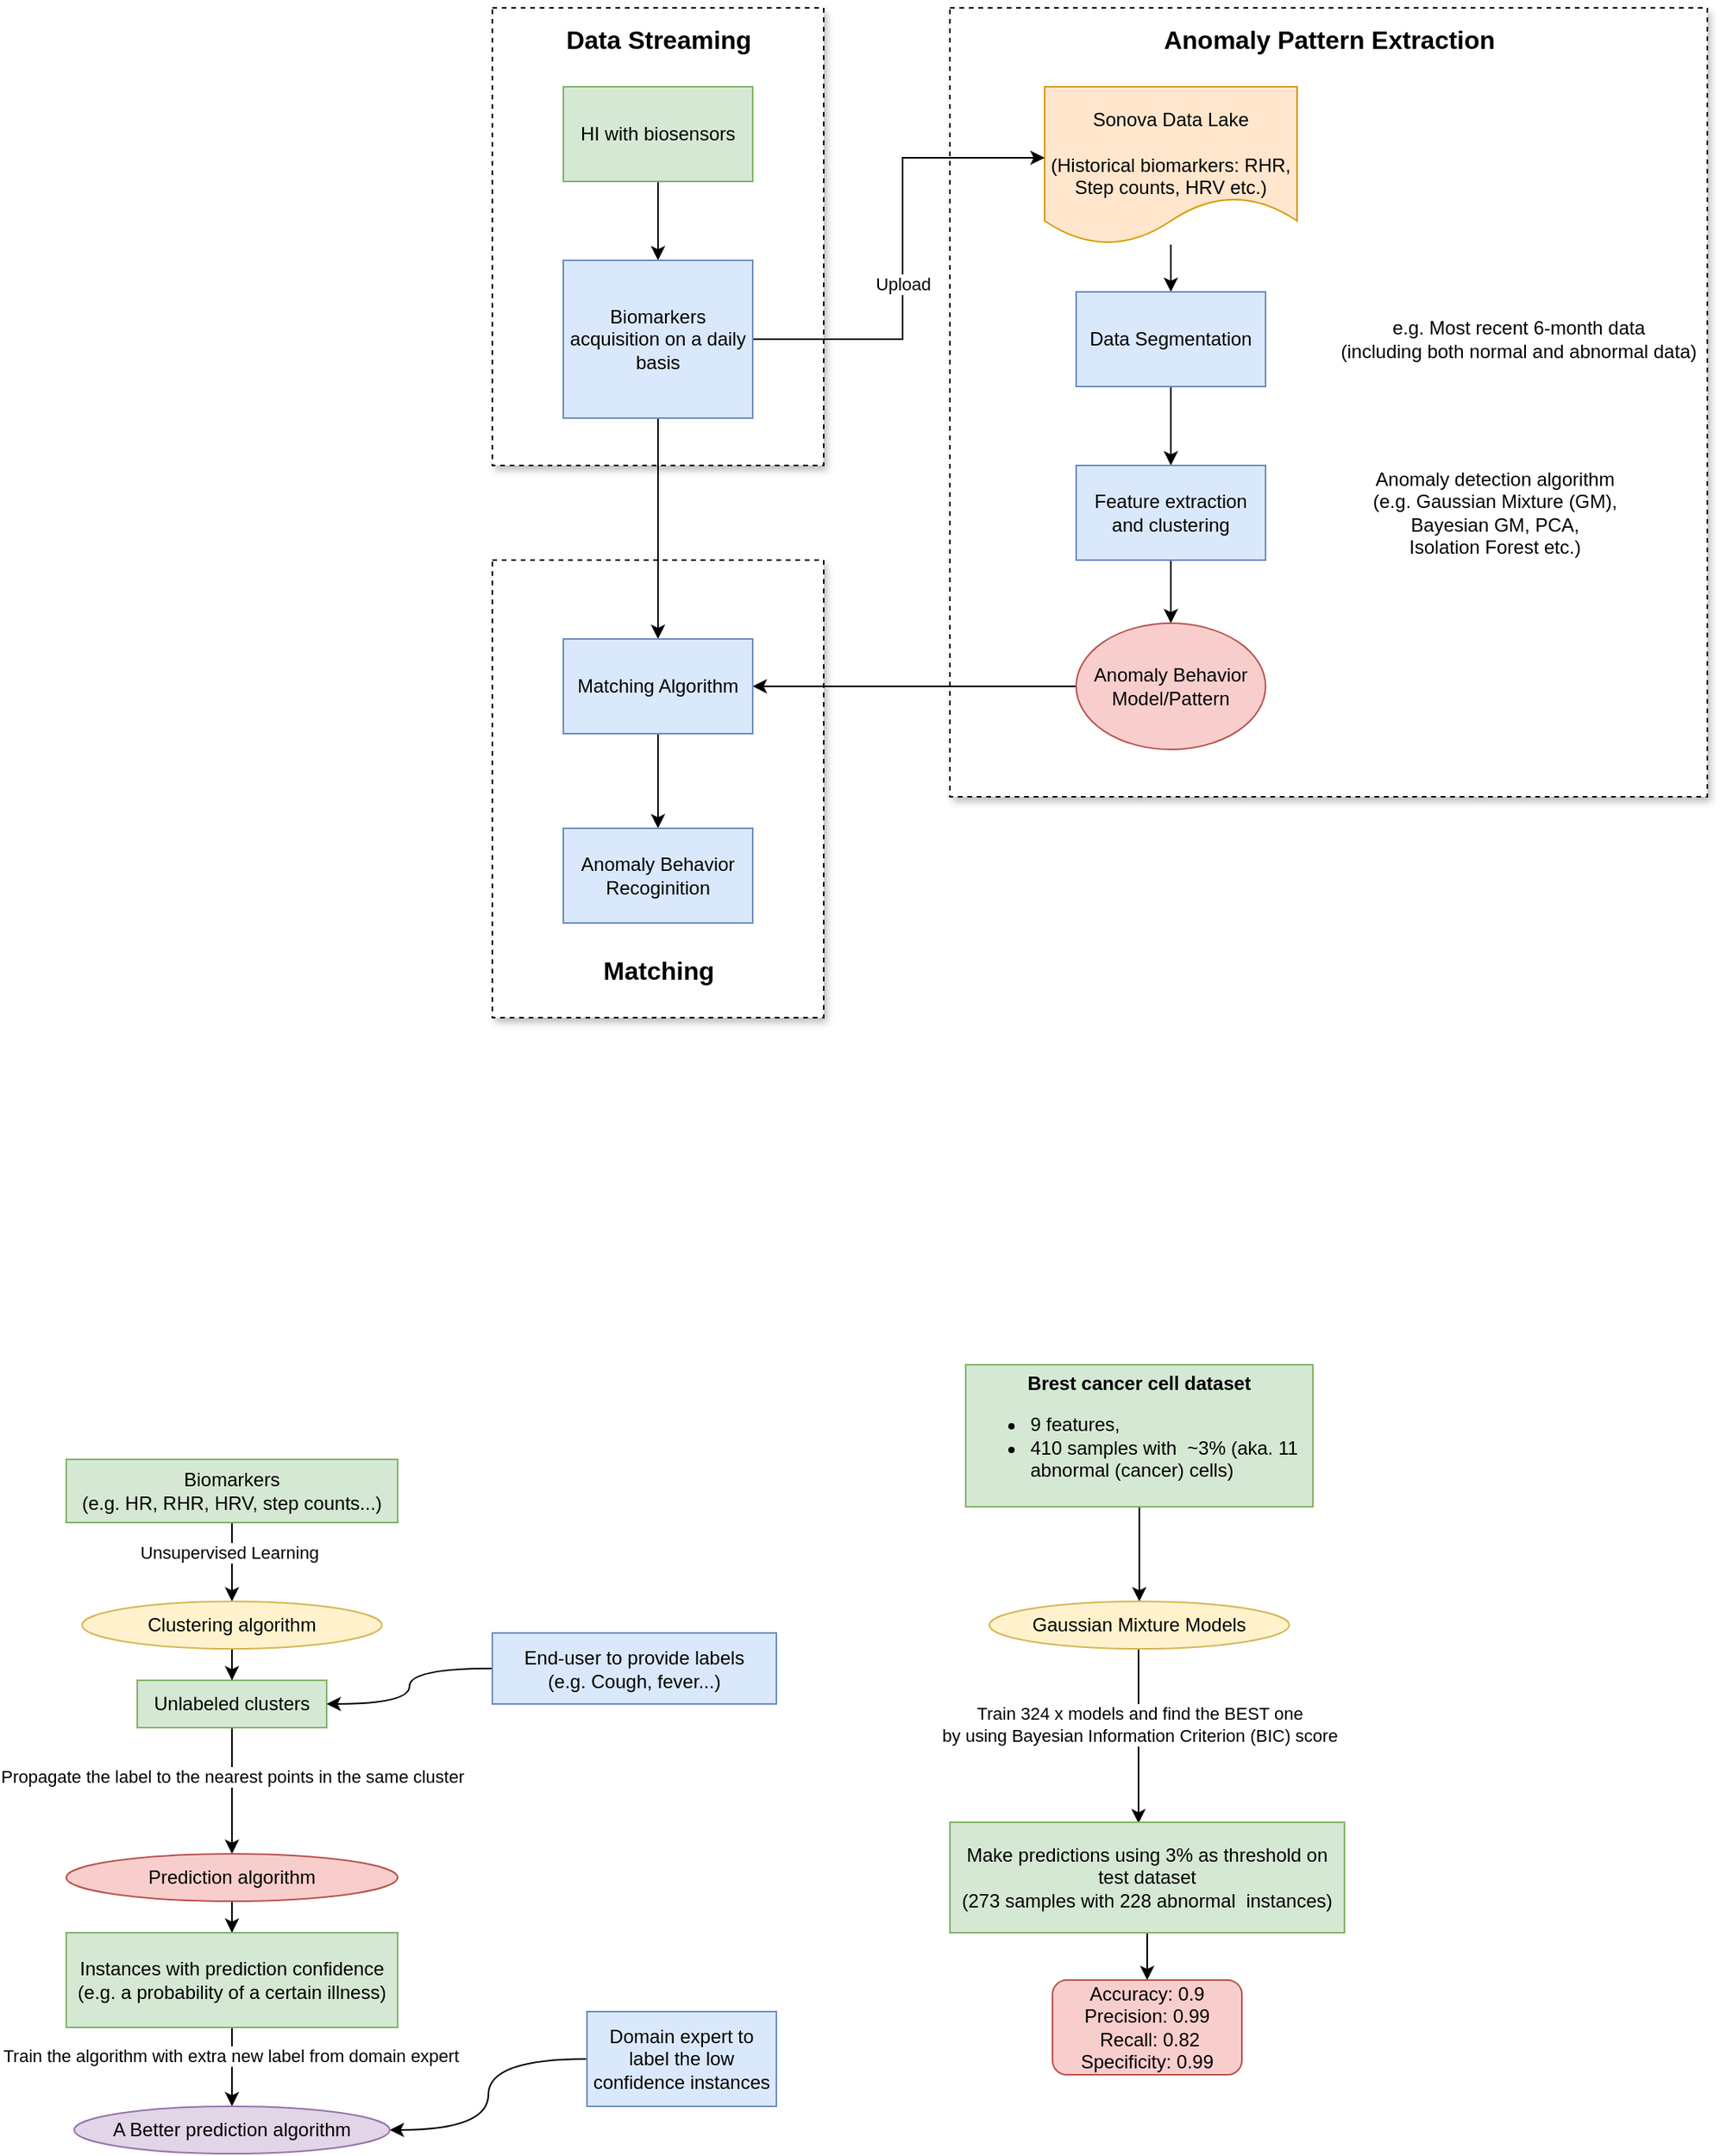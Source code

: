 <mxfile version="14.6.6" type="github">
  <diagram id="5DPVJdUh3_sVZ_NWn-OQ" name="Page-1">
    <mxGraphModel dx="2081" dy="486" grid="1" gridSize="10" guides="1" tooltips="1" connect="1" arrows="1" fold="1" page="1" pageScale="1" pageWidth="1100" pageHeight="850" math="0" shadow="0">
      <root>
        <mxCell id="0" />
        <mxCell id="1" parent="0" />
        <mxCell id="WR26YYRXFiIJzQrf1X1c-30" value="" style="rounded=0;whiteSpace=wrap;html=1;align=center;shadow=1;dashed=1;" parent="1" vertex="1">
          <mxGeometry x="300" y="400" width="210" height="290" as="geometry" />
        </mxCell>
        <mxCell id="WR26YYRXFiIJzQrf1X1c-28" value="" style="rounded=0;whiteSpace=wrap;html=1;align=center;dashed=1;glass=0;sketch=0;shadow=1;" parent="1" vertex="1">
          <mxGeometry x="590" y="50" width="480" height="500" as="geometry" />
        </mxCell>
        <mxCell id="WR26YYRXFiIJzQrf1X1c-27" value="" style="rounded=0;whiteSpace=wrap;html=1;align=center;shadow=1;dashed=1;" parent="1" vertex="1">
          <mxGeometry x="300" y="50" width="210" height="290" as="geometry" />
        </mxCell>
        <mxCell id="WR26YYRXFiIJzQrf1X1c-4" value="" style="edgeStyle=orthogonalEdgeStyle;rounded=0;orthogonalLoop=1;jettySize=auto;html=1;" parent="1" source="WR26YYRXFiIJzQrf1X1c-1" target="WR26YYRXFiIJzQrf1X1c-3" edge="1">
          <mxGeometry relative="1" as="geometry" />
        </mxCell>
        <mxCell id="WR26YYRXFiIJzQrf1X1c-1" value="&lt;br&gt;Sonova Data Lake&lt;br&gt;&lt;br&gt;(Historical biomarkers: RHR, Step counts, HRV etc.)" style="shape=document;whiteSpace=wrap;html=1;boundedLbl=1;fillColor=#ffe6cc;strokeColor=#d79b00;" parent="1" vertex="1">
          <mxGeometry x="650" y="100" width="160" height="100" as="geometry" />
        </mxCell>
        <mxCell id="WR26YYRXFiIJzQrf1X1c-7" value="" style="edgeStyle=orthogonalEdgeStyle;rounded=0;orthogonalLoop=1;jettySize=auto;html=1;" parent="1" source="WR26YYRXFiIJzQrf1X1c-3" target="WR26YYRXFiIJzQrf1X1c-6" edge="1">
          <mxGeometry relative="1" as="geometry" />
        </mxCell>
        <mxCell id="WR26YYRXFiIJzQrf1X1c-3" value="Data Segmentation" style="whiteSpace=wrap;html=1;fillColor=#dae8fc;strokeColor=#6c8ebf;" parent="1" vertex="1">
          <mxGeometry x="670" y="230" width="120" height="60" as="geometry" />
        </mxCell>
        <mxCell id="WR26YYRXFiIJzQrf1X1c-5" value="e.g. Most recent 6-month data&lt;br&gt;(including both normal and abnormal data)" style="text;html=1;align=center;verticalAlign=middle;resizable=0;points=[];autosize=1;rounded=0;" parent="1" vertex="1">
          <mxGeometry x="830" y="245" width="240" height="30" as="geometry" />
        </mxCell>
        <mxCell id="WR26YYRXFiIJzQrf1X1c-9" value="" style="edgeStyle=orthogonalEdgeStyle;rounded=0;orthogonalLoop=1;jettySize=auto;html=1;" parent="1" source="WR26YYRXFiIJzQrf1X1c-6" target="WR26YYRXFiIJzQrf1X1c-8" edge="1">
          <mxGeometry relative="1" as="geometry" />
        </mxCell>
        <mxCell id="WR26YYRXFiIJzQrf1X1c-6" value="Feature extraction and clustering" style="whiteSpace=wrap;html=1;fillColor=#dae8fc;strokeColor=#6c8ebf;" parent="1" vertex="1">
          <mxGeometry x="670" y="340" width="120" height="60" as="geometry" />
        </mxCell>
        <mxCell id="WR26YYRXFiIJzQrf1X1c-19" style="edgeStyle=orthogonalEdgeStyle;rounded=0;orthogonalLoop=1;jettySize=auto;html=1;" parent="1" source="WR26YYRXFiIJzQrf1X1c-8" target="WR26YYRXFiIJzQrf1X1c-17" edge="1">
          <mxGeometry relative="1" as="geometry" />
        </mxCell>
        <mxCell id="WR26YYRXFiIJzQrf1X1c-8" value="Anomaly Behavior Model/Pattern" style="ellipse;whiteSpace=wrap;html=1;strokeColor=#b85450;fillColor=#f8cecc;" parent="1" vertex="1">
          <mxGeometry x="670" y="440" width="120" height="80" as="geometry" />
        </mxCell>
        <mxCell id="WR26YYRXFiIJzQrf1X1c-10" value="Anomaly detection algorithm &lt;br&gt;(e.g. Gaussian Mixture (GM),&lt;br&gt;Bayesian GM, PCA, &lt;br&gt;Isolation Forest etc.)" style="text;html=1;align=center;verticalAlign=middle;resizable=0;points=[];autosize=1;rounded=0;" parent="1" vertex="1">
          <mxGeometry x="850" y="340" width="170" height="60" as="geometry" />
        </mxCell>
        <mxCell id="WR26YYRXFiIJzQrf1X1c-11" value="&lt;font style=&quot;font-size: 16px&quot;&gt;&lt;b&gt;Anomaly Pattern Extraction&lt;/b&gt;&lt;/font&gt;" style="text;html=1;align=center;verticalAlign=middle;resizable=0;points=[];autosize=1;rounded=0;" parent="1" vertex="1">
          <mxGeometry x="715" y="60" width="230" height="20" as="geometry" />
        </mxCell>
        <mxCell id="WR26YYRXFiIJzQrf1X1c-12" value="&lt;span style=&quot;font-size: 16px&quot;&gt;&lt;b&gt;Data Streaming&lt;/b&gt;&lt;/span&gt;" style="text;html=1;align=center;verticalAlign=middle;resizable=0;points=[];autosize=1;rounded=0;" parent="1" vertex="1">
          <mxGeometry x="340" y="60" width="130" height="20" as="geometry" />
        </mxCell>
        <mxCell id="WR26YYRXFiIJzQrf1X1c-16" value="" style="edgeStyle=orthogonalEdgeStyle;rounded=0;orthogonalLoop=1;jettySize=auto;html=1;" parent="1" source="WR26YYRXFiIJzQrf1X1c-13" target="WR26YYRXFiIJzQrf1X1c-15" edge="1">
          <mxGeometry relative="1" as="geometry" />
        </mxCell>
        <mxCell id="WR26YYRXFiIJzQrf1X1c-13" value="HI with biosensors" style="whiteSpace=wrap;html=1;fillColor=#d5e8d4;strokeColor=#82b366;" parent="1" vertex="1">
          <mxGeometry x="345" y="100" width="120" height="60" as="geometry" />
        </mxCell>
        <mxCell id="WR26YYRXFiIJzQrf1X1c-18" value="" style="edgeStyle=orthogonalEdgeStyle;rounded=0;orthogonalLoop=1;jettySize=auto;html=1;" parent="1" source="WR26YYRXFiIJzQrf1X1c-15" target="WR26YYRXFiIJzQrf1X1c-17" edge="1">
          <mxGeometry relative="1" as="geometry" />
        </mxCell>
        <mxCell id="WR26YYRXFiIJzQrf1X1c-25" style="edgeStyle=orthogonalEdgeStyle;rounded=0;orthogonalLoop=1;jettySize=auto;html=1;" parent="1" source="WR26YYRXFiIJzQrf1X1c-15" target="WR26YYRXFiIJzQrf1X1c-1" edge="1">
          <mxGeometry relative="1" as="geometry">
            <Array as="points">
              <mxPoint x="560" y="260" />
              <mxPoint x="560" y="145" />
            </Array>
          </mxGeometry>
        </mxCell>
        <mxCell id="WR26YYRXFiIJzQrf1X1c-32" value="Upload" style="edgeLabel;html=1;align=center;verticalAlign=middle;resizable=0;points=[];" parent="WR26YYRXFiIJzQrf1X1c-25" vertex="1" connectable="0">
          <mxGeometry x="-0.131" relative="1" as="geometry">
            <mxPoint as="offset" />
          </mxGeometry>
        </mxCell>
        <mxCell id="WR26YYRXFiIJzQrf1X1c-15" value="Biomarkers acquisition on a daily basis" style="whiteSpace=wrap;html=1;strokeColor=#6c8ebf;fillColor=#dae8fc;" parent="1" vertex="1">
          <mxGeometry x="345" y="210" width="120" height="100" as="geometry" />
        </mxCell>
        <mxCell id="WR26YYRXFiIJzQrf1X1c-23" value="" style="edgeStyle=orthogonalEdgeStyle;rounded=0;orthogonalLoop=1;jettySize=auto;html=1;" parent="1" source="WR26YYRXFiIJzQrf1X1c-17" target="WR26YYRXFiIJzQrf1X1c-22" edge="1">
          <mxGeometry relative="1" as="geometry" />
        </mxCell>
        <mxCell id="WR26YYRXFiIJzQrf1X1c-17" value="Matching Algorithm" style="whiteSpace=wrap;html=1;strokeColor=#6c8ebf;fillColor=#dae8fc;" parent="1" vertex="1">
          <mxGeometry x="345" y="450" width="120" height="60" as="geometry" />
        </mxCell>
        <mxCell id="WR26YYRXFiIJzQrf1X1c-22" value="Anomaly Behavior Recoginition" style="whiteSpace=wrap;html=1;strokeColor=#6c8ebf;fillColor=#dae8fc;" parent="1" vertex="1">
          <mxGeometry x="345" y="570" width="120" height="60" as="geometry" />
        </mxCell>
        <mxCell id="WR26YYRXFiIJzQrf1X1c-31" value="&lt;span style=&quot;font-size: 16px&quot;&gt;&lt;b&gt;Matching&lt;/b&gt;&lt;/span&gt;" style="text;html=1;align=center;verticalAlign=middle;resizable=0;points=[];autosize=1;rounded=0;" parent="1" vertex="1">
          <mxGeometry x="360" y="650" width="90" height="20" as="geometry" />
        </mxCell>
        <mxCell id="jwSLG1vEvJAq57-mXZ3U-5" value="" style="edgeStyle=orthogonalEdgeStyle;rounded=0;orthogonalLoop=1;jettySize=auto;html=1;" edge="1" parent="1" source="jwSLG1vEvJAq57-mXZ3U-1" target="jwSLG1vEvJAq57-mXZ3U-4">
          <mxGeometry relative="1" as="geometry" />
        </mxCell>
        <mxCell id="jwSLG1vEvJAq57-mXZ3U-18" value="Unsupervised Learning" style="edgeLabel;html=1;align=center;verticalAlign=middle;resizable=0;points=[];" vertex="1" connectable="0" parent="jwSLG1vEvJAq57-mXZ3U-5">
          <mxGeometry x="-0.263" y="-2" relative="1" as="geometry">
            <mxPoint as="offset" />
          </mxGeometry>
        </mxCell>
        <mxCell id="jwSLG1vEvJAq57-mXZ3U-1" value="Biomarkers&lt;br&gt;(e.g. HR, RHR, HRV, step counts...)" style="whiteSpace=wrap;html=1;fillColor=#d5e8d4;strokeColor=#82b366;" vertex="1" parent="1">
          <mxGeometry x="30" y="970" width="210" height="40" as="geometry" />
        </mxCell>
        <mxCell id="jwSLG1vEvJAq57-mXZ3U-9" value="" style="edgeStyle=orthogonalEdgeStyle;rounded=0;orthogonalLoop=1;jettySize=auto;html=1;" edge="1" parent="1" source="jwSLG1vEvJAq57-mXZ3U-4" target="jwSLG1vEvJAq57-mXZ3U-8">
          <mxGeometry relative="1" as="geometry" />
        </mxCell>
        <mxCell id="jwSLG1vEvJAq57-mXZ3U-4" value="Clustering algorithm" style="ellipse;whiteSpace=wrap;html=1;strokeColor=#d6b656;fillColor=#fff2cc;" vertex="1" parent="1">
          <mxGeometry x="40" y="1060" width="190" height="30" as="geometry" />
        </mxCell>
        <mxCell id="jwSLG1vEvJAq57-mXZ3U-13" value="" style="edgeStyle=orthogonalEdgeStyle;rounded=0;orthogonalLoop=1;jettySize=auto;html=1;" edge="1" parent="1" source="jwSLG1vEvJAq57-mXZ3U-8" target="jwSLG1vEvJAq57-mXZ3U-12">
          <mxGeometry relative="1" as="geometry" />
        </mxCell>
        <mxCell id="jwSLG1vEvJAq57-mXZ3U-17" value="Propagate the label to the nearest points in the same cluster" style="edgeLabel;html=1;align=center;verticalAlign=middle;resizable=0;points=[];" vertex="1" connectable="0" parent="jwSLG1vEvJAq57-mXZ3U-13">
          <mxGeometry x="-0.225" relative="1" as="geometry">
            <mxPoint as="offset" />
          </mxGeometry>
        </mxCell>
        <mxCell id="jwSLG1vEvJAq57-mXZ3U-8" value="Unlabeled clusters" style="whiteSpace=wrap;html=1;strokeColor=#82b366;fillColor=#d5e8d4;" vertex="1" parent="1">
          <mxGeometry x="75" y="1110" width="120" height="30" as="geometry" />
        </mxCell>
        <mxCell id="jwSLG1vEvJAq57-mXZ3U-25" style="edgeStyle=orthogonalEdgeStyle;curved=1;rounded=0;orthogonalLoop=1;jettySize=auto;html=1;entryX=1;entryY=0.5;entryDx=0;entryDy=0;" edge="1" parent="1" source="jwSLG1vEvJAq57-mXZ3U-10" target="jwSLG1vEvJAq57-mXZ3U-8">
          <mxGeometry relative="1" as="geometry" />
        </mxCell>
        <mxCell id="jwSLG1vEvJAq57-mXZ3U-10" value="End-user to provide labels&lt;br&gt;(e.g. Cough, fever...)" style="whiteSpace=wrap;html=1;fillColor=#dae8fc;strokeColor=#6c8ebf;" vertex="1" parent="1">
          <mxGeometry x="300" y="1080" width="180" height="45" as="geometry" />
        </mxCell>
        <mxCell id="jwSLG1vEvJAq57-mXZ3U-15" value="" style="edgeStyle=orthogonalEdgeStyle;rounded=0;orthogonalLoop=1;jettySize=auto;html=1;" edge="1" parent="1" source="jwSLG1vEvJAq57-mXZ3U-12" target="jwSLG1vEvJAq57-mXZ3U-14">
          <mxGeometry relative="1" as="geometry" />
        </mxCell>
        <mxCell id="jwSLG1vEvJAq57-mXZ3U-12" value="Prediction algorithm" style="ellipse;whiteSpace=wrap;html=1;strokeColor=#b85450;fillColor=#f8cecc;" vertex="1" parent="1">
          <mxGeometry x="30" y="1220" width="210" height="30" as="geometry" />
        </mxCell>
        <mxCell id="jwSLG1vEvJAq57-mXZ3U-21" value="" style="edgeStyle=orthogonalEdgeStyle;rounded=0;orthogonalLoop=1;jettySize=auto;html=1;" edge="1" parent="1" source="jwSLG1vEvJAq57-mXZ3U-14" target="jwSLG1vEvJAq57-mXZ3U-20">
          <mxGeometry relative="1" as="geometry" />
        </mxCell>
        <mxCell id="jwSLG1vEvJAq57-mXZ3U-22" value="Train the algorithm with extra new label from domain expert" style="edgeLabel;html=1;align=center;verticalAlign=middle;resizable=0;points=[];" vertex="1" connectable="0" parent="jwSLG1vEvJAq57-mXZ3U-21">
          <mxGeometry x="-0.28" y="-1" relative="1" as="geometry">
            <mxPoint as="offset" />
          </mxGeometry>
        </mxCell>
        <mxCell id="jwSLG1vEvJAq57-mXZ3U-14" value="Instances with prediction confidence&lt;br&gt;(e.g. a probability of a certain illness)" style="whiteSpace=wrap;html=1;strokeColor=#82b366;fillColor=#d5e8d4;" vertex="1" parent="1">
          <mxGeometry x="30" y="1270" width="210" height="60" as="geometry" />
        </mxCell>
        <mxCell id="jwSLG1vEvJAq57-mXZ3U-24" style="edgeStyle=orthogonalEdgeStyle;curved=1;rounded=0;orthogonalLoop=1;jettySize=auto;html=1;entryX=1;entryY=0.5;entryDx=0;entryDy=0;" edge="1" parent="1" source="jwSLG1vEvJAq57-mXZ3U-16" target="jwSLG1vEvJAq57-mXZ3U-20">
          <mxGeometry relative="1" as="geometry" />
        </mxCell>
        <mxCell id="jwSLG1vEvJAq57-mXZ3U-16" value="Domain expert to label the low confidence instances" style="whiteSpace=wrap;html=1;fillColor=#dae8fc;strokeColor=#6c8ebf;" vertex="1" parent="1">
          <mxGeometry x="360" y="1320" width="120" height="60" as="geometry" />
        </mxCell>
        <mxCell id="jwSLG1vEvJAq57-mXZ3U-20" value="A Better prediction algorithm" style="ellipse;whiteSpace=wrap;html=1;strokeColor=#9673a6;fillColor=#e1d5e7;" vertex="1" parent="1">
          <mxGeometry x="35" y="1380" width="200" height="30" as="geometry" />
        </mxCell>
        <mxCell id="jwSLG1vEvJAq57-mXZ3U-27" value="" style="edgeStyle=orthogonalEdgeStyle;rounded=0;orthogonalLoop=1;jettySize=auto;html=1;" edge="1" parent="1" source="jwSLG1vEvJAq57-mXZ3U-29" target="jwSLG1vEvJAq57-mXZ3U-31">
          <mxGeometry relative="1" as="geometry" />
        </mxCell>
        <mxCell id="jwSLG1vEvJAq57-mXZ3U-29" value="&lt;b&gt;Brest cancer cell dataset&lt;br&gt;&lt;/b&gt;&lt;ul&gt;&lt;li style=&quot;text-align: left&quot;&gt;&lt;span&gt;9 features,&lt;/span&gt;&lt;/li&gt;&lt;li style=&quot;text-align: left&quot;&gt;410 samples with&amp;nbsp; ~3% (aka. 11 abnormal (cancer) cells)&amp;nbsp;&lt;/li&gt;&lt;/ul&gt;" style="whiteSpace=wrap;html=1;fillColor=#d5e8d4;strokeColor=#82b366;" vertex="1" parent="1">
          <mxGeometry x="600" y="910" width="220" height="90" as="geometry" />
        </mxCell>
        <mxCell id="jwSLG1vEvJAq57-mXZ3U-30" value="" style="edgeStyle=orthogonalEdgeStyle;rounded=0;orthogonalLoop=1;jettySize=auto;html=1;entryX=0.478;entryY=0.009;entryDx=0;entryDy=0;entryPerimeter=0;" edge="1" parent="1" source="jwSLG1vEvJAq57-mXZ3U-31" target="jwSLG1vEvJAq57-mXZ3U-46">
          <mxGeometry relative="1" as="geometry">
            <mxPoint x="710" y="1150" as="targetPoint" />
            <Array as="points">
              <mxPoint x="710" y="1181" />
            </Array>
          </mxGeometry>
        </mxCell>
        <mxCell id="jwSLG1vEvJAq57-mXZ3U-45" value="Train 324 x models and find the BEST one&lt;br&gt;by using Bayesian Information Criterion (BIC) score" style="edgeLabel;html=1;align=center;verticalAlign=middle;resizable=0;points=[];" vertex="1" connectable="0" parent="jwSLG1vEvJAq57-mXZ3U-30">
          <mxGeometry x="-0.133" relative="1" as="geometry">
            <mxPoint as="offset" />
          </mxGeometry>
        </mxCell>
        <mxCell id="jwSLG1vEvJAq57-mXZ3U-31" value="Gaussian Mixture Models" style="ellipse;whiteSpace=wrap;html=1;strokeColor=#d6b656;fillColor=#fff2cc;" vertex="1" parent="1">
          <mxGeometry x="615" y="1060" width="190" height="30" as="geometry" />
        </mxCell>
        <mxCell id="jwSLG1vEvJAq57-mXZ3U-49" value="" style="edgeStyle=orthogonalEdgeStyle;curved=1;rounded=0;orthogonalLoop=1;jettySize=auto;html=1;" edge="1" parent="1" source="jwSLG1vEvJAq57-mXZ3U-46" target="jwSLG1vEvJAq57-mXZ3U-48">
          <mxGeometry relative="1" as="geometry" />
        </mxCell>
        <mxCell id="jwSLG1vEvJAq57-mXZ3U-46" value="Make predictions using 3% as threshold on test dataset&lt;br&gt;(273 samples with 228 abnormal&amp;nbsp; instances)" style="whiteSpace=wrap;html=1;fillColor=#d5e8d4;strokeColor=#82b366;" vertex="1" parent="1">
          <mxGeometry x="590" y="1200" width="250" height="70" as="geometry" />
        </mxCell>
        <mxCell id="jwSLG1vEvJAq57-mXZ3U-48" value="Accuracy: 0.9&lt;br&gt;Precision: 0.99&lt;br&gt;&amp;nbsp;Recall: 0.82&lt;br&gt;Specificity: 0.99" style="rounded=1;whiteSpace=wrap;html=1;fillColor=#f8cecc;strokeColor=#b85450;" vertex="1" parent="1">
          <mxGeometry x="655" y="1300" width="120" height="60" as="geometry" />
        </mxCell>
      </root>
    </mxGraphModel>
  </diagram>
</mxfile>
